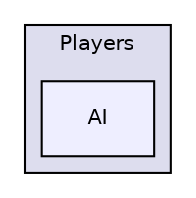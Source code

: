 digraph "D:/Projets/Final-Bomber/1 - Final-Bomber/Final-Bomber/Core/Players/AI" {
  compound=true
  node [ fontsize="10", fontname="Helvetica"];
  edge [ labelfontsize="10", labelfontname="Helvetica"];
  subgraph clusterdir_7b4a0c473b382222e5df74addb992d48 {
    graph [ bgcolor="#ddddee", pencolor="black", label="Players" fontname="Helvetica", fontsize="10", URL="dir_7b4a0c473b382222e5df74addb992d48.html"]
  dir_f84419b9c2bb2e2999b6ebb3ed7fdc8e [shape=box, label="AI", style="filled", fillcolor="#eeeeff", pencolor="black", URL="dir_f84419b9c2bb2e2999b6ebb3ed7fdc8e.html"];
  }
}
